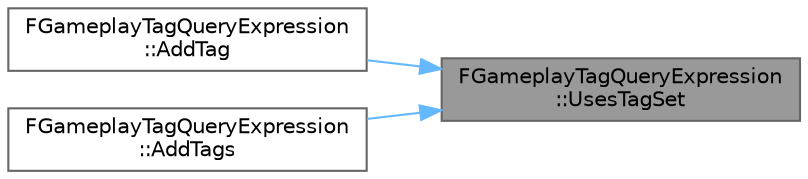 digraph "FGameplayTagQueryExpression::UsesTagSet"
{
 // INTERACTIVE_SVG=YES
 // LATEX_PDF_SIZE
  bgcolor="transparent";
  edge [fontname=Helvetica,fontsize=10,labelfontname=Helvetica,labelfontsize=10];
  node [fontname=Helvetica,fontsize=10,shape=box,height=0.2,width=0.4];
  rankdir="RL";
  Node1 [id="Node000001",label="FGameplayTagQueryExpression\l::UsesTagSet",height=0.2,width=0.4,color="gray40", fillcolor="grey60", style="filled", fontcolor="black",tooltip="Returns true if this expression uses the tag data."];
  Node1 -> Node2 [id="edge1_Node000001_Node000002",dir="back",color="steelblue1",style="solid",tooltip=" "];
  Node2 [id="Node000002",label="FGameplayTagQueryExpression\l::AddTag",height=0.2,width=0.4,color="grey40", fillcolor="white", style="filled",URL="$d0/de9/structFGameplayTagQueryExpression.html#a842120a4f6aa748fccd6862f99758f1a",tooltip=" "];
  Node1 -> Node3 [id="edge2_Node000001_Node000003",dir="back",color="steelblue1",style="solid",tooltip=" "];
  Node3 [id="Node000003",label="FGameplayTagQueryExpression\l::AddTags",height=0.2,width=0.4,color="grey40", fillcolor="white", style="filled",URL="$d0/de9/structFGameplayTagQueryExpression.html#a11023396f365ba89b13790d3ae33bda9",tooltip=" "];
}
